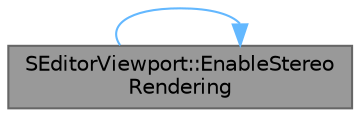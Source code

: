 digraph "SEditorViewport::EnableStereoRendering"
{
 // INTERACTIVE_SVG=YES
 // LATEX_PDF_SIZE
  bgcolor="transparent";
  edge [fontname=Helvetica,fontsize=10,labelfontname=Helvetica,labelfontsize=10];
  node [fontname=Helvetica,fontsize=10,shape=box,height=0.2,width=0.4];
  rankdir="LR";
  Node1 [id="Node000001",label="SEditorViewport::EnableStereo\lRendering",height=0.2,width=0.4,color="gray40", fillcolor="grey60", style="filled", fontcolor="black",tooltip="Sets whether stereo rendering is allowed for this viewport."];
  Node1 -> Node1 [id="edge1_Node000001_Node000001",color="steelblue1",style="solid",tooltip=" "];
}
